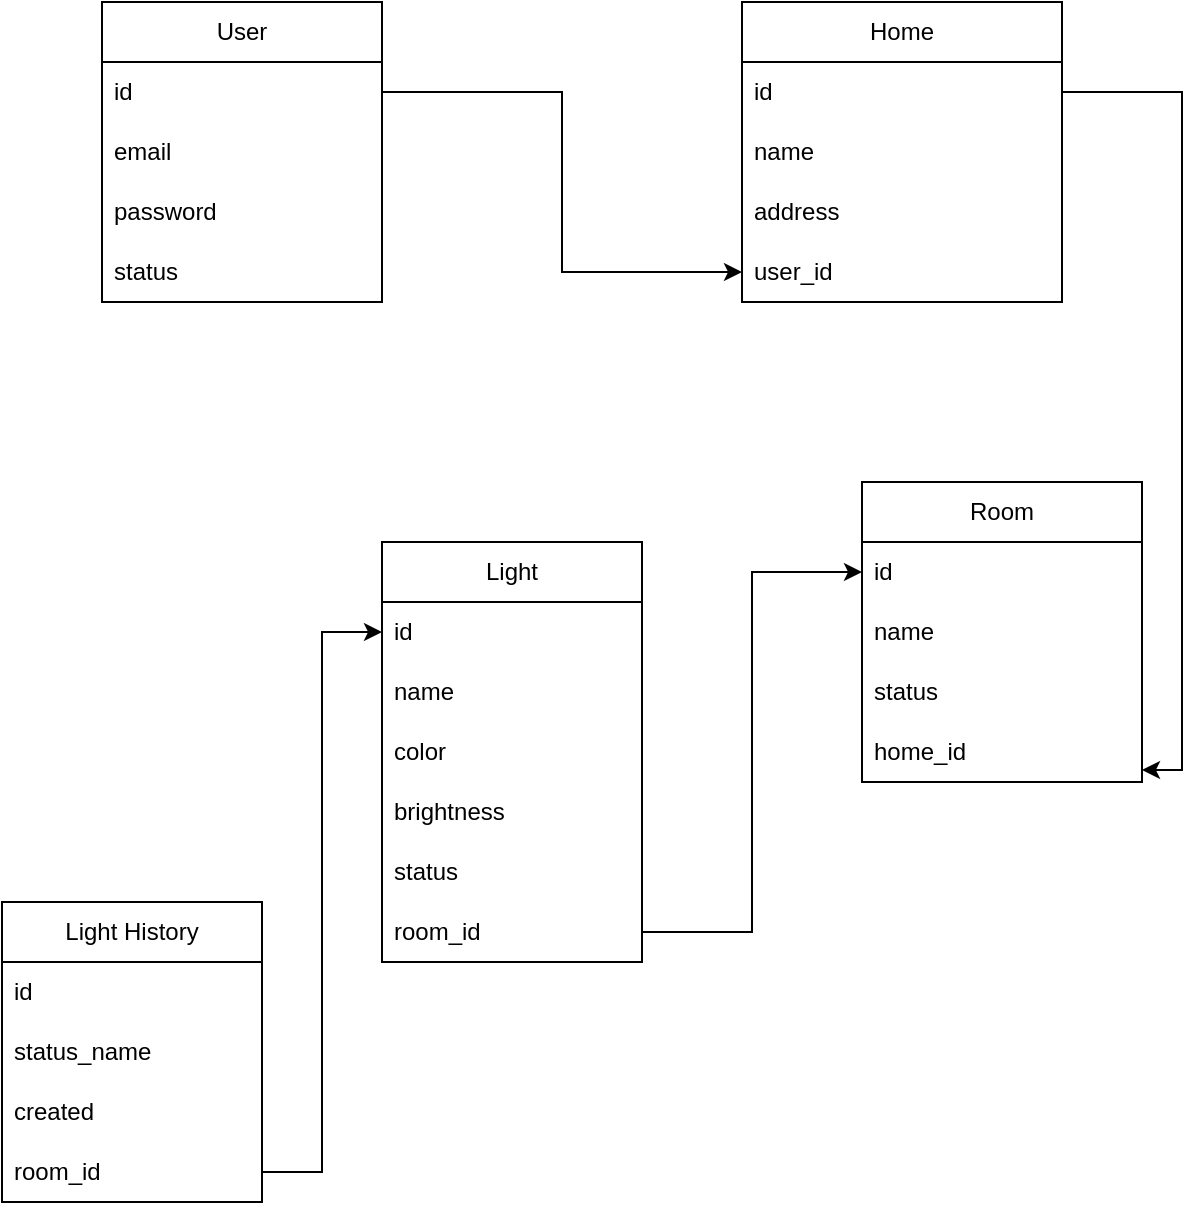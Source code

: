 <mxfile version="24.2.8" type="github">
  <diagram name="Trang-1" id="kMyYjqt0XzwwkeoykZDi">
    <mxGraphModel dx="1242" dy="827" grid="1" gridSize="10" guides="1" tooltips="1" connect="1" arrows="1" fold="1" page="1" pageScale="1" pageWidth="827" pageHeight="1169" math="0" shadow="0">
      <root>
        <mxCell id="0" />
        <mxCell id="1" parent="0" />
        <mxCell id="8I294qIZoAKCfxCrhhKc-1" value="User" style="swimlane;fontStyle=0;childLayout=stackLayout;horizontal=1;startSize=30;horizontalStack=0;resizeParent=1;resizeParentMax=0;resizeLast=0;collapsible=1;marginBottom=0;whiteSpace=wrap;html=1;" vertex="1" parent="1">
          <mxGeometry x="110" y="120" width="140" height="150" as="geometry" />
        </mxCell>
        <mxCell id="8I294qIZoAKCfxCrhhKc-2" value="id" style="text;strokeColor=none;fillColor=none;align=left;verticalAlign=middle;spacingLeft=4;spacingRight=4;overflow=hidden;points=[[0,0.5],[1,0.5]];portConstraint=eastwest;rotatable=0;whiteSpace=wrap;html=1;" vertex="1" parent="8I294qIZoAKCfxCrhhKc-1">
          <mxGeometry y="30" width="140" height="30" as="geometry" />
        </mxCell>
        <mxCell id="8I294qIZoAKCfxCrhhKc-3" value="email" style="text;strokeColor=none;fillColor=none;align=left;verticalAlign=middle;spacingLeft=4;spacingRight=4;overflow=hidden;points=[[0,0.5],[1,0.5]];portConstraint=eastwest;rotatable=0;whiteSpace=wrap;html=1;" vertex="1" parent="8I294qIZoAKCfxCrhhKc-1">
          <mxGeometry y="60" width="140" height="30" as="geometry" />
        </mxCell>
        <mxCell id="8I294qIZoAKCfxCrhhKc-4" value="password" style="text;strokeColor=none;fillColor=none;align=left;verticalAlign=middle;spacingLeft=4;spacingRight=4;overflow=hidden;points=[[0,0.5],[1,0.5]];portConstraint=eastwest;rotatable=0;whiteSpace=wrap;html=1;" vertex="1" parent="8I294qIZoAKCfxCrhhKc-1">
          <mxGeometry y="90" width="140" height="30" as="geometry" />
        </mxCell>
        <mxCell id="8I294qIZoAKCfxCrhhKc-5" value="status" style="text;strokeColor=none;fillColor=none;align=left;verticalAlign=middle;spacingLeft=4;spacingRight=4;overflow=hidden;points=[[0,0.5],[1,0.5]];portConstraint=eastwest;rotatable=0;whiteSpace=wrap;html=1;" vertex="1" parent="8I294qIZoAKCfxCrhhKc-1">
          <mxGeometry y="120" width="140" height="30" as="geometry" />
        </mxCell>
        <mxCell id="8I294qIZoAKCfxCrhhKc-7" value="Home" style="swimlane;fontStyle=0;childLayout=stackLayout;horizontal=1;startSize=30;horizontalStack=0;resizeParent=1;resizeParentMax=0;resizeLast=0;collapsible=1;marginBottom=0;whiteSpace=wrap;html=1;" vertex="1" parent="1">
          <mxGeometry x="430" y="120" width="160" height="150" as="geometry" />
        </mxCell>
        <mxCell id="8I294qIZoAKCfxCrhhKc-8" value="id" style="text;strokeColor=none;fillColor=none;align=left;verticalAlign=middle;spacingLeft=4;spacingRight=4;overflow=hidden;points=[[0,0.5],[1,0.5]];portConstraint=eastwest;rotatable=0;whiteSpace=wrap;html=1;" vertex="1" parent="8I294qIZoAKCfxCrhhKc-7">
          <mxGeometry y="30" width="160" height="30" as="geometry" />
        </mxCell>
        <mxCell id="8I294qIZoAKCfxCrhhKc-9" value="name" style="text;strokeColor=none;fillColor=none;align=left;verticalAlign=middle;spacingLeft=4;spacingRight=4;overflow=hidden;points=[[0,0.5],[1,0.5]];portConstraint=eastwest;rotatable=0;whiteSpace=wrap;html=1;" vertex="1" parent="8I294qIZoAKCfxCrhhKc-7">
          <mxGeometry y="60" width="160" height="30" as="geometry" />
        </mxCell>
        <mxCell id="8I294qIZoAKCfxCrhhKc-10" value="address" style="text;strokeColor=none;fillColor=none;align=left;verticalAlign=middle;spacingLeft=4;spacingRight=4;overflow=hidden;points=[[0,0.5],[1,0.5]];portConstraint=eastwest;rotatable=0;whiteSpace=wrap;html=1;" vertex="1" parent="8I294qIZoAKCfxCrhhKc-7">
          <mxGeometry y="90" width="160" height="30" as="geometry" />
        </mxCell>
        <mxCell id="8I294qIZoAKCfxCrhhKc-11" value="user_id" style="text;strokeColor=none;fillColor=none;align=left;verticalAlign=middle;spacingLeft=4;spacingRight=4;overflow=hidden;points=[[0,0.5],[1,0.5]];portConstraint=eastwest;rotatable=0;whiteSpace=wrap;html=1;" vertex="1" parent="8I294qIZoAKCfxCrhhKc-7">
          <mxGeometry y="120" width="160" height="30" as="geometry" />
        </mxCell>
        <mxCell id="8I294qIZoAKCfxCrhhKc-12" style="edgeStyle=orthogonalEdgeStyle;rounded=0;orthogonalLoop=1;jettySize=auto;html=1;" edge="1" parent="1" source="8I294qIZoAKCfxCrhhKc-2" target="8I294qIZoAKCfxCrhhKc-11">
          <mxGeometry relative="1" as="geometry" />
        </mxCell>
        <mxCell id="8I294qIZoAKCfxCrhhKc-13" value="Room" style="swimlane;fontStyle=0;childLayout=stackLayout;horizontal=1;startSize=30;horizontalStack=0;resizeParent=1;resizeParentMax=0;resizeLast=0;collapsible=1;marginBottom=0;whiteSpace=wrap;html=1;" vertex="1" parent="1">
          <mxGeometry x="490" y="360" width="140" height="150" as="geometry" />
        </mxCell>
        <mxCell id="8I294qIZoAKCfxCrhhKc-14" value="id" style="text;strokeColor=none;fillColor=none;align=left;verticalAlign=middle;spacingLeft=4;spacingRight=4;overflow=hidden;points=[[0,0.5],[1,0.5]];portConstraint=eastwest;rotatable=0;whiteSpace=wrap;html=1;" vertex="1" parent="8I294qIZoAKCfxCrhhKc-13">
          <mxGeometry y="30" width="140" height="30" as="geometry" />
        </mxCell>
        <mxCell id="8I294qIZoAKCfxCrhhKc-15" value="name" style="text;strokeColor=none;fillColor=none;align=left;verticalAlign=middle;spacingLeft=4;spacingRight=4;overflow=hidden;points=[[0,0.5],[1,0.5]];portConstraint=eastwest;rotatable=0;whiteSpace=wrap;html=1;" vertex="1" parent="8I294qIZoAKCfxCrhhKc-13">
          <mxGeometry y="60" width="140" height="30" as="geometry" />
        </mxCell>
        <mxCell id="8I294qIZoAKCfxCrhhKc-25" value="status" style="text;strokeColor=none;fillColor=none;align=left;verticalAlign=middle;spacingLeft=4;spacingRight=4;overflow=hidden;points=[[0,0.5],[1,0.5]];portConstraint=eastwest;rotatable=0;whiteSpace=wrap;html=1;" vertex="1" parent="8I294qIZoAKCfxCrhhKc-13">
          <mxGeometry y="90" width="140" height="30" as="geometry" />
        </mxCell>
        <mxCell id="8I294qIZoAKCfxCrhhKc-17" value="home_id" style="text;strokeColor=none;fillColor=none;align=left;verticalAlign=middle;spacingLeft=4;spacingRight=4;overflow=hidden;points=[[0,0.5],[1,0.5]];portConstraint=eastwest;rotatable=0;whiteSpace=wrap;html=1;" vertex="1" parent="8I294qIZoAKCfxCrhhKc-13">
          <mxGeometry y="120" width="140" height="30" as="geometry" />
        </mxCell>
        <mxCell id="8I294qIZoAKCfxCrhhKc-18" style="edgeStyle=orthogonalEdgeStyle;rounded=0;orthogonalLoop=1;jettySize=auto;html=1;entryX=1;entryY=0.8;entryDx=0;entryDy=0;entryPerimeter=0;" edge="1" parent="1" source="8I294qIZoAKCfxCrhhKc-8" target="8I294qIZoAKCfxCrhhKc-17">
          <mxGeometry relative="1" as="geometry" />
        </mxCell>
        <mxCell id="8I294qIZoAKCfxCrhhKc-19" value="Light" style="swimlane;fontStyle=0;childLayout=stackLayout;horizontal=1;startSize=30;horizontalStack=0;resizeParent=1;resizeParentMax=0;resizeLast=0;collapsible=1;marginBottom=0;whiteSpace=wrap;html=1;" vertex="1" parent="1">
          <mxGeometry x="250" y="390" width="130" height="210" as="geometry" />
        </mxCell>
        <mxCell id="8I294qIZoAKCfxCrhhKc-20" value="id" style="text;strokeColor=none;fillColor=none;align=left;verticalAlign=middle;spacingLeft=4;spacingRight=4;overflow=hidden;points=[[0,0.5],[1,0.5]];portConstraint=eastwest;rotatable=0;whiteSpace=wrap;html=1;" vertex="1" parent="8I294qIZoAKCfxCrhhKc-19">
          <mxGeometry y="30" width="130" height="30" as="geometry" />
        </mxCell>
        <mxCell id="8I294qIZoAKCfxCrhhKc-21" value="name" style="text;strokeColor=none;fillColor=none;align=left;verticalAlign=middle;spacingLeft=4;spacingRight=4;overflow=hidden;points=[[0,0.5],[1,0.5]];portConstraint=eastwest;rotatable=0;whiteSpace=wrap;html=1;" vertex="1" parent="8I294qIZoAKCfxCrhhKc-19">
          <mxGeometry y="60" width="130" height="30" as="geometry" />
        </mxCell>
        <mxCell id="8I294qIZoAKCfxCrhhKc-22" value="color" style="text;strokeColor=none;fillColor=none;align=left;verticalAlign=middle;spacingLeft=4;spacingRight=4;overflow=hidden;points=[[0,0.5],[1,0.5]];portConstraint=eastwest;rotatable=0;whiteSpace=wrap;html=1;" vertex="1" parent="8I294qIZoAKCfxCrhhKc-19">
          <mxGeometry y="90" width="130" height="30" as="geometry" />
        </mxCell>
        <mxCell id="8I294qIZoAKCfxCrhhKc-23" value="brightness" style="text;strokeColor=none;fillColor=none;align=left;verticalAlign=middle;spacingLeft=4;spacingRight=4;overflow=hidden;points=[[0,0.5],[1,0.5]];portConstraint=eastwest;rotatable=0;whiteSpace=wrap;html=1;" vertex="1" parent="8I294qIZoAKCfxCrhhKc-19">
          <mxGeometry y="120" width="130" height="30" as="geometry" />
        </mxCell>
        <mxCell id="8I294qIZoAKCfxCrhhKc-24" value="status" style="text;strokeColor=none;fillColor=none;align=left;verticalAlign=middle;spacingLeft=4;spacingRight=4;overflow=hidden;points=[[0,0.5],[1,0.5]];portConstraint=eastwest;rotatable=0;whiteSpace=wrap;html=1;" vertex="1" parent="8I294qIZoAKCfxCrhhKc-19">
          <mxGeometry y="150" width="130" height="30" as="geometry" />
        </mxCell>
        <mxCell id="8I294qIZoAKCfxCrhhKc-26" value="room_id" style="text;strokeColor=none;fillColor=none;align=left;verticalAlign=middle;spacingLeft=4;spacingRight=4;overflow=hidden;points=[[0,0.5],[1,0.5]];portConstraint=eastwest;rotatable=0;whiteSpace=wrap;html=1;" vertex="1" parent="8I294qIZoAKCfxCrhhKc-19">
          <mxGeometry y="180" width="130" height="30" as="geometry" />
        </mxCell>
        <mxCell id="8I294qIZoAKCfxCrhhKc-27" style="edgeStyle=orthogonalEdgeStyle;rounded=0;orthogonalLoop=1;jettySize=auto;html=1;entryX=0;entryY=0.5;entryDx=0;entryDy=0;" edge="1" parent="1" source="8I294qIZoAKCfxCrhhKc-26" target="8I294qIZoAKCfxCrhhKc-14">
          <mxGeometry relative="1" as="geometry" />
        </mxCell>
        <mxCell id="8I294qIZoAKCfxCrhhKc-28" value="Light History" style="swimlane;fontStyle=0;childLayout=stackLayout;horizontal=1;startSize=30;horizontalStack=0;resizeParent=1;resizeParentMax=0;resizeLast=0;collapsible=1;marginBottom=0;whiteSpace=wrap;html=1;" vertex="1" parent="1">
          <mxGeometry x="60" y="570" width="130" height="150" as="geometry" />
        </mxCell>
        <mxCell id="8I294qIZoAKCfxCrhhKc-29" value="id" style="text;strokeColor=none;fillColor=none;align=left;verticalAlign=middle;spacingLeft=4;spacingRight=4;overflow=hidden;points=[[0,0.5],[1,0.5]];portConstraint=eastwest;rotatable=0;whiteSpace=wrap;html=1;" vertex="1" parent="8I294qIZoAKCfxCrhhKc-28">
          <mxGeometry y="30" width="130" height="30" as="geometry" />
        </mxCell>
        <mxCell id="8I294qIZoAKCfxCrhhKc-30" value="status_name" style="text;strokeColor=none;fillColor=none;align=left;verticalAlign=middle;spacingLeft=4;spacingRight=4;overflow=hidden;points=[[0,0.5],[1,0.5]];portConstraint=eastwest;rotatable=0;whiteSpace=wrap;html=1;" vertex="1" parent="8I294qIZoAKCfxCrhhKc-28">
          <mxGeometry y="60" width="130" height="30" as="geometry" />
        </mxCell>
        <mxCell id="8I294qIZoAKCfxCrhhKc-31" value="created" style="text;strokeColor=none;fillColor=none;align=left;verticalAlign=middle;spacingLeft=4;spacingRight=4;overflow=hidden;points=[[0,0.5],[1,0.5]];portConstraint=eastwest;rotatable=0;whiteSpace=wrap;html=1;" vertex="1" parent="8I294qIZoAKCfxCrhhKc-28">
          <mxGeometry y="90" width="130" height="30" as="geometry" />
        </mxCell>
        <mxCell id="8I294qIZoAKCfxCrhhKc-34" value="room_id" style="text;strokeColor=none;fillColor=none;align=left;verticalAlign=middle;spacingLeft=4;spacingRight=4;overflow=hidden;points=[[0,0.5],[1,0.5]];portConstraint=eastwest;rotatable=0;whiteSpace=wrap;html=1;" vertex="1" parent="8I294qIZoAKCfxCrhhKc-28">
          <mxGeometry y="120" width="130" height="30" as="geometry" />
        </mxCell>
        <mxCell id="8I294qIZoAKCfxCrhhKc-35" style="edgeStyle=orthogonalEdgeStyle;rounded=0;orthogonalLoop=1;jettySize=auto;html=1;entryX=0;entryY=0.5;entryDx=0;entryDy=0;" edge="1" parent="1" source="8I294qIZoAKCfxCrhhKc-34" target="8I294qIZoAKCfxCrhhKc-20">
          <mxGeometry relative="1" as="geometry">
            <mxPoint x="220" y="540" as="targetPoint" />
          </mxGeometry>
        </mxCell>
      </root>
    </mxGraphModel>
  </diagram>
</mxfile>
